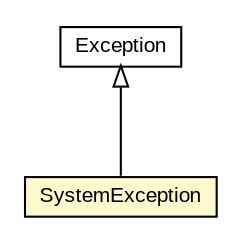 #!/usr/local/bin/dot
#
# Class diagram 
# Generated by UMLGraph version R5_6 (http://www.umlgraph.org/)
#

digraph G {
	edge [fontname="arial",fontsize=10,labelfontname="arial",labelfontsize=10];
	node [fontname="arial",fontsize=10,shape=plaintext];
	nodesep=0.25;
	ranksep=0.5;
	// org.thoughtworks.sales.stage1.exception.SystemException
	c24359 [label=<<table title="org.thoughtworks.sales.stage1.exception.SystemException" border="0" cellborder="1" cellspacing="0" cellpadding="2" port="p" bgcolor="lemonChiffon" href="./SystemException.html">
		<tr><td><table border="0" cellspacing="0" cellpadding="1">
<tr><td align="center" balign="center"> SystemException </td></tr>
		</table></td></tr>
		</table>>, URL="./SystemException.html", fontname="arial", fontcolor="black", fontsize=10.0];
	//org.thoughtworks.sales.stage1.exception.SystemException extends java.lang.Exception
	c24414:p -> c24359:p [dir=back,arrowtail=empty];
	// java.lang.Exception
	c24414 [label=<<table title="java.lang.Exception" border="0" cellborder="1" cellspacing="0" cellpadding="2" port="p" href="http://java.sun.com/j2se/1.4.2/docs/api/java/lang/Exception.html">
		<tr><td><table border="0" cellspacing="0" cellpadding="1">
<tr><td align="center" balign="center"> Exception </td></tr>
		</table></td></tr>
		</table>>, URL="http://java.sun.com/j2se/1.4.2/docs/api/java/lang/Exception.html", fontname="arial", fontcolor="black", fontsize=10.0];
}

